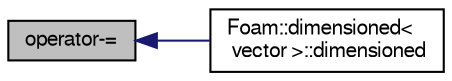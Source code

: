 digraph "operator-="
{
  bgcolor="transparent";
  edge [fontname="FreeSans",fontsize="10",labelfontname="FreeSans",labelfontsize="10"];
  node [fontname="FreeSans",fontsize="10",shape=record];
  rankdir="LR";
  Node13317 [label="operator-=",height=0.2,width=0.4,color="black", fillcolor="grey75", style="filled", fontcolor="black"];
  Node13317 -> Node13318 [dir="back",color="midnightblue",fontsize="10",style="solid",fontname="FreeSans"];
  Node13318 [label="Foam::dimensioned\<\l vector \>::dimensioned",height=0.2,width=0.4,color="black",URL="$a26366.html#a97d65bea54a56a86a6ee89c657ffd9cf",tooltip="Construct given a value (creates dimensionless value). "];
}
